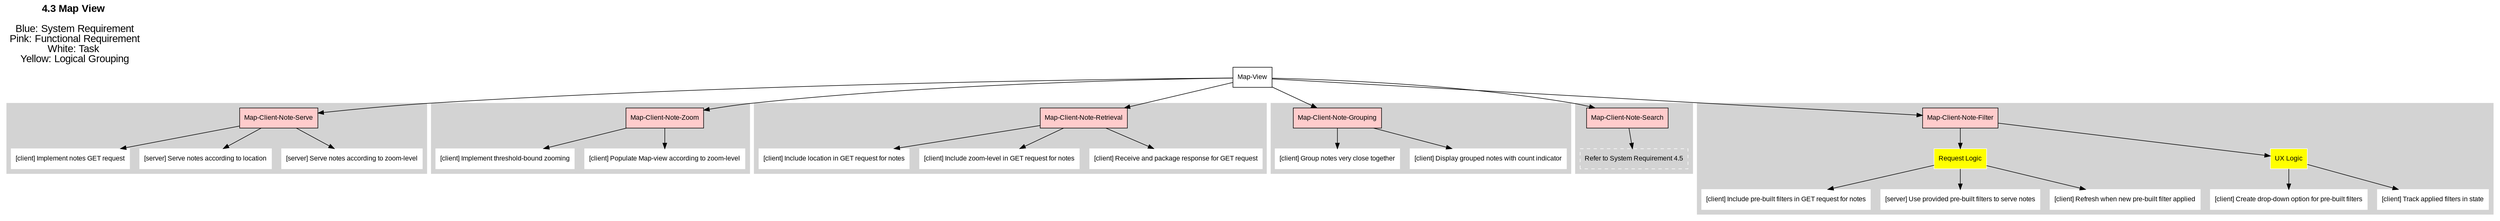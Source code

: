 /*
Users must be able to view local notes using a Map View

Map-Client-Note-Serve:      The server should return a list of all notes 
                            within a radius around a location

Map-Client-Zoom:            The client should allow zooming out upto a 
                            certain threshold

Map-Client-Note-Retrieval:  The client should send requests with the location
                            of the user to receive all applicable notes

Map-Client-Grouping:        The client should be able to group together notes 
                            that are very close together in the map to 
                            prevent crowding when zoomed out really far

 Map-Client-Search:         The client should be able to include search 
                            terms in their requests to filter the results 
                            they receive

Map-Client-Filter:          The client should be able to include pre-built 
                            filters in their requests to filter the results 
                            they receive eg. top 10 newest notes
*/

digraph L {
    fontsize = 18
    fontname = Arial
    labelloc = "t"
    labeljust = "l"
    rankdir="TB"

    // System feature
    node [shape=record fontname=Arial fontsize=12 fillcolor="lightblue"]
    0 [label="Map-View"]

    node [style=filled fillcolor="#FFCCCC"]
    1 [label="Map-Client-Note-Serve"]
    2 [label="Map-Client-Note-Zoom"]
    3 [label="Map-Client-Note-Retrieval"]
    4 [label="Map-Client-Note-Grouping"]
    5 [label="Map-Client-Note-Search"]
    6 [label="Map-Client-Note-Filter"]
    node [fillcolor="#FFFFFF"]
    0 -> 1, 2, 3, 4, 5, 6

    subgraph cluster_1 {
		style=filled;
		color=lightgrey;
		node [style=filled,color=white];
        1.1 [label="[client] Implement notes GET request"]
        1.2 [label="[server] Serve notes according to location"]
        1.3 [label="[server] Serve notes according to zoom-level"]
        1 -> 1.1, 1.2, 1.3
	}
    subgraph cluster_2 {
		style=filled;
		color=lightgrey;
		node [style=filled,color=white];
        2.1 [label="[client] Implement threshold-bound zooming"]
        2.2 [label="[client] Populate Map-view according to zoom-level"]
        2 -> 2.1, 2.2
	}
    subgraph cluster_3 {
		style=filled;
		color=lightgrey;
		node [style=filled,color=white];
        3.1 [label="[client] Include location in GET request for notes"]
        3.2 [label="[client] Include zoom-level in GET request for notes"]
        3.3 [label="[client] Receive and package response for GET request"]
        3 -> 3.1, 3.2, 3.3
	}
    subgraph cluster_4 {
		style=filled;
		color=lightgrey;
		node [style=filled,color=white];
        4.1 [label="[client] Group notes very close together"]
        4.2 [label="[client] Display grouped notes with count indicator"]
        4 -> 4.1, 4.2
	}
    subgraph cluster_5 {
		style=filled;
		color=lightgrey;
		node [style=dashed,color=white];
        5.1 [label="Refer to System Requirement 4.5"]
        5 -> 5.1
	}
    subgraph cluster_6 {
		style=filled;
		color=lightgrey;
		node [style=filled,color=white];
        RequestLogic [label="Request Logic" fillcolor="yellow"]
        UXLogic [label="UX Logic" fillcolor="yellow"]
        6.1 [label="[client] Include pre-built filters in GET request for notes"]
        6.2 [label="[server] Use provided pre-built filters to serve notes"]
        6.3 [label="[client] Create drop-down option for pre-built filters"]
        6.4 [label="[client] Refresh when new pre-built filter applied"]
        6.5 [label="[client] Track applied filters in state"]
        6 -> RequestLogic, UXLogic
        RequestLogic -> 6.1, 6.2, 6.4
        UXLogic -> 6.3, 6.5
	}

    label = <<b>4.3 Map View</b><br/><br/> Blue: System Requirement<br/> Pink: Functional Requirement<br/> White: Task <br/> Yellow: Logical Grouping>
}